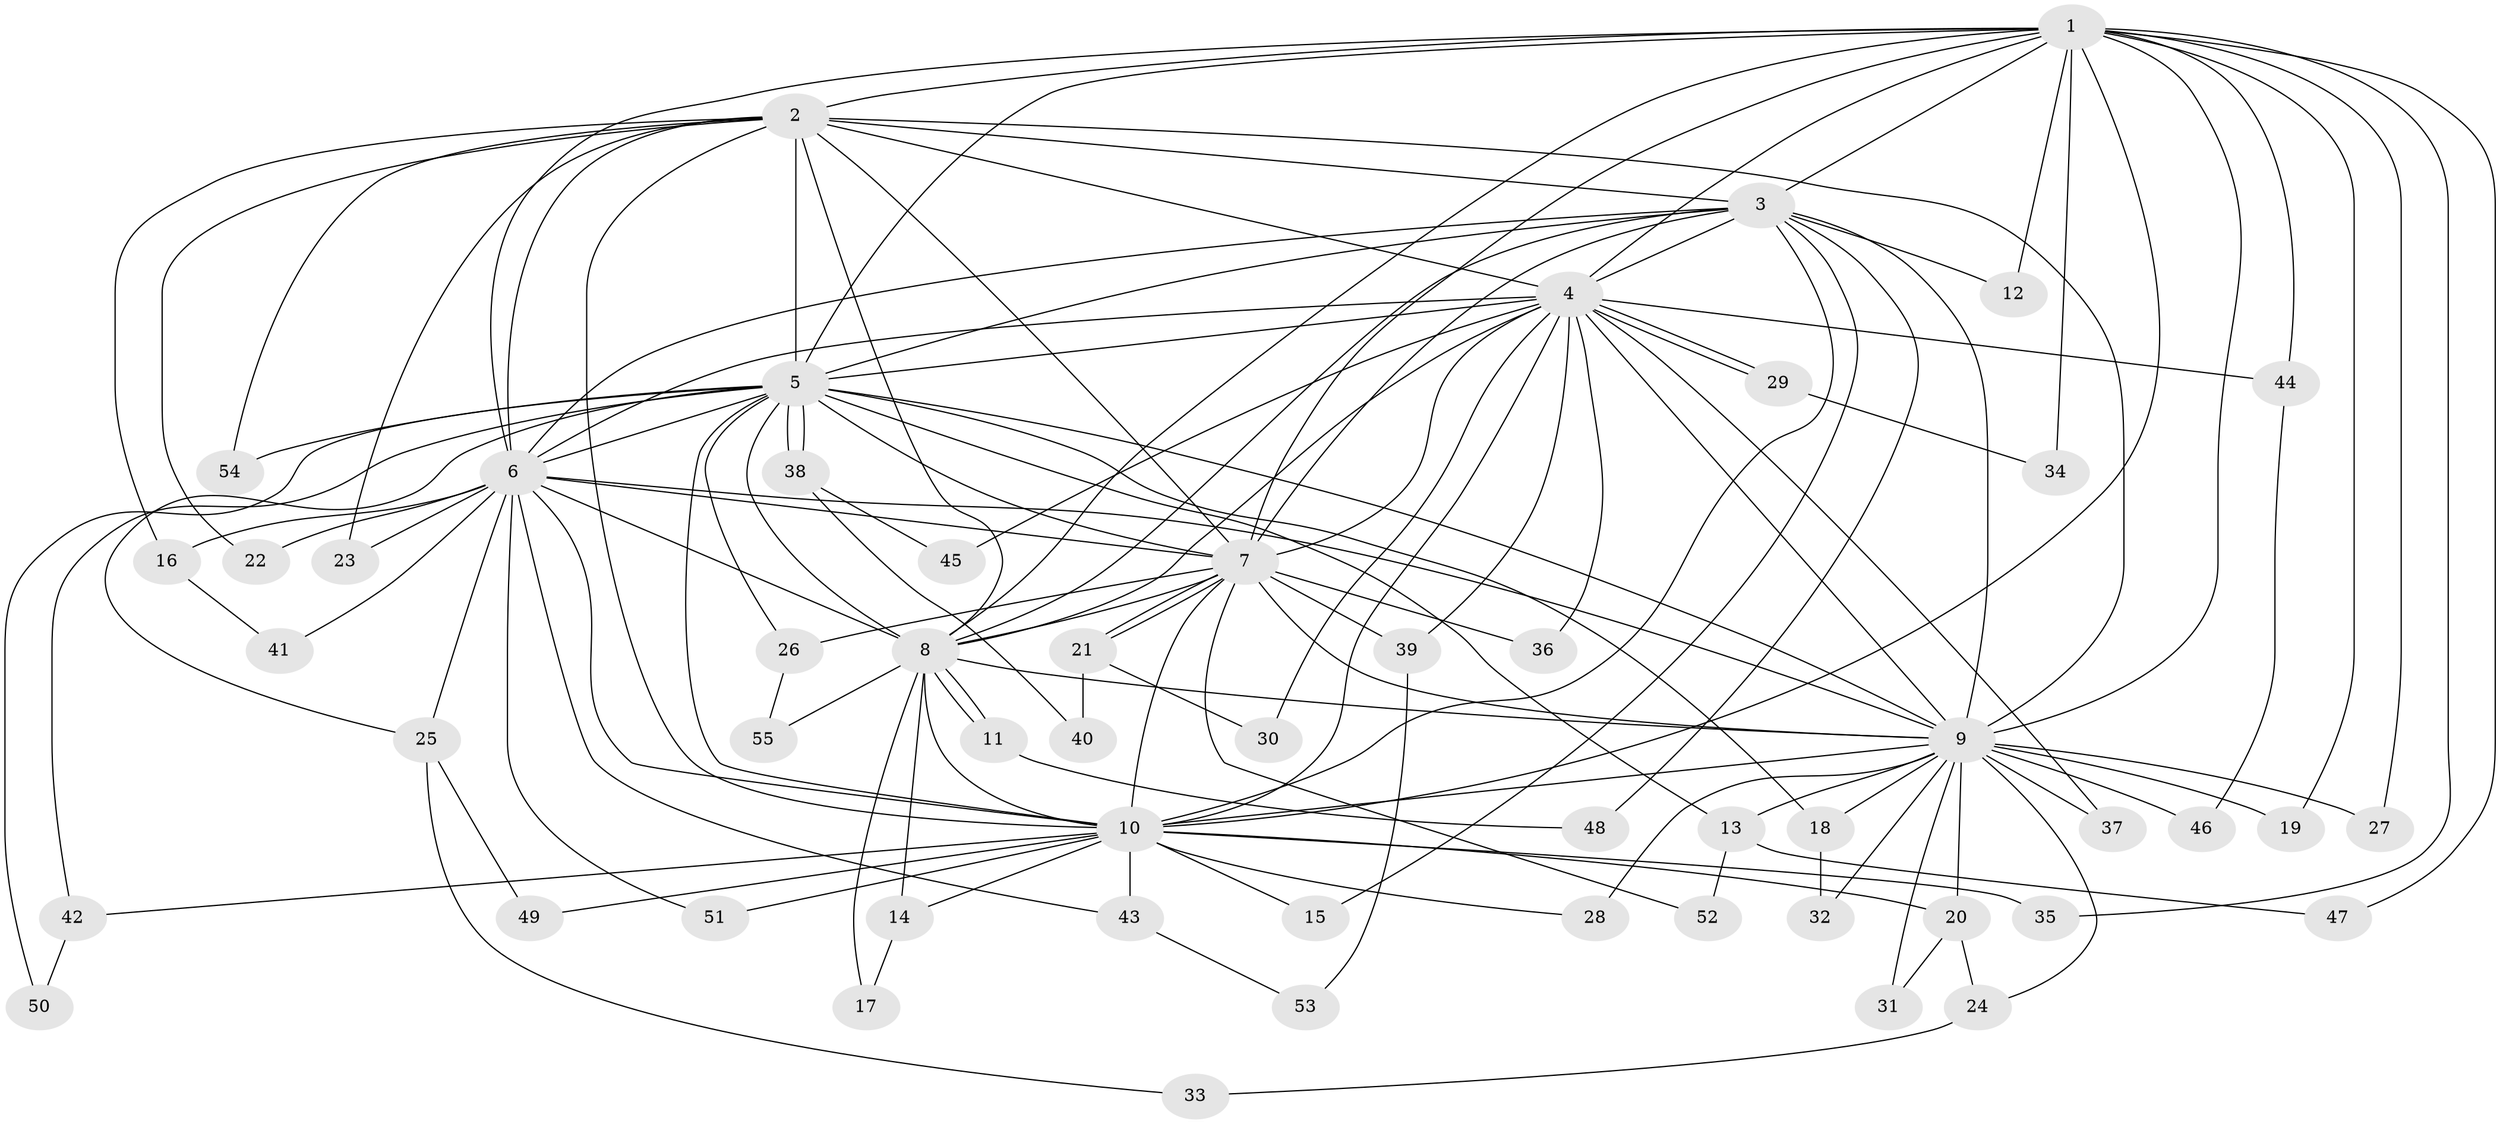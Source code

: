 // Generated by graph-tools (version 1.1) at 2025/01/03/09/25 03:01:37]
// undirected, 55 vertices, 135 edges
graph export_dot {
graph [start="1"]
  node [color=gray90,style=filled];
  1;
  2;
  3;
  4;
  5;
  6;
  7;
  8;
  9;
  10;
  11;
  12;
  13;
  14;
  15;
  16;
  17;
  18;
  19;
  20;
  21;
  22;
  23;
  24;
  25;
  26;
  27;
  28;
  29;
  30;
  31;
  32;
  33;
  34;
  35;
  36;
  37;
  38;
  39;
  40;
  41;
  42;
  43;
  44;
  45;
  46;
  47;
  48;
  49;
  50;
  51;
  52;
  53;
  54;
  55;
  1 -- 2;
  1 -- 3;
  1 -- 4;
  1 -- 5;
  1 -- 6;
  1 -- 7;
  1 -- 8;
  1 -- 9;
  1 -- 10;
  1 -- 12;
  1 -- 19;
  1 -- 27;
  1 -- 34;
  1 -- 35;
  1 -- 44;
  1 -- 47;
  2 -- 3;
  2 -- 4;
  2 -- 5;
  2 -- 6;
  2 -- 7;
  2 -- 8;
  2 -- 9;
  2 -- 10;
  2 -- 16;
  2 -- 22;
  2 -- 23;
  2 -- 54;
  3 -- 4;
  3 -- 5;
  3 -- 6;
  3 -- 7;
  3 -- 8;
  3 -- 9;
  3 -- 10;
  3 -- 12;
  3 -- 15;
  3 -- 48;
  4 -- 5;
  4 -- 6;
  4 -- 7;
  4 -- 8;
  4 -- 9;
  4 -- 10;
  4 -- 29;
  4 -- 29;
  4 -- 30;
  4 -- 36;
  4 -- 37;
  4 -- 39;
  4 -- 44;
  4 -- 45;
  5 -- 6;
  5 -- 7;
  5 -- 8;
  5 -- 9;
  5 -- 10;
  5 -- 13;
  5 -- 18;
  5 -- 25;
  5 -- 26;
  5 -- 38;
  5 -- 38;
  5 -- 42;
  5 -- 50;
  5 -- 54;
  6 -- 7;
  6 -- 8;
  6 -- 9;
  6 -- 10;
  6 -- 16;
  6 -- 22;
  6 -- 23;
  6 -- 25;
  6 -- 41;
  6 -- 43;
  6 -- 51;
  7 -- 8;
  7 -- 9;
  7 -- 10;
  7 -- 21;
  7 -- 21;
  7 -- 26;
  7 -- 36;
  7 -- 39;
  7 -- 52;
  8 -- 9;
  8 -- 10;
  8 -- 11;
  8 -- 11;
  8 -- 14;
  8 -- 17;
  8 -- 55;
  9 -- 10;
  9 -- 13;
  9 -- 18;
  9 -- 19;
  9 -- 20;
  9 -- 24;
  9 -- 27;
  9 -- 28;
  9 -- 31;
  9 -- 32;
  9 -- 37;
  9 -- 46;
  10 -- 14;
  10 -- 15;
  10 -- 20;
  10 -- 28;
  10 -- 35;
  10 -- 42;
  10 -- 43;
  10 -- 49;
  10 -- 51;
  11 -- 48;
  13 -- 47;
  13 -- 52;
  14 -- 17;
  16 -- 41;
  18 -- 32;
  20 -- 24;
  20 -- 31;
  21 -- 30;
  21 -- 40;
  24 -- 33;
  25 -- 33;
  25 -- 49;
  26 -- 55;
  29 -- 34;
  38 -- 40;
  38 -- 45;
  39 -- 53;
  42 -- 50;
  43 -- 53;
  44 -- 46;
}
